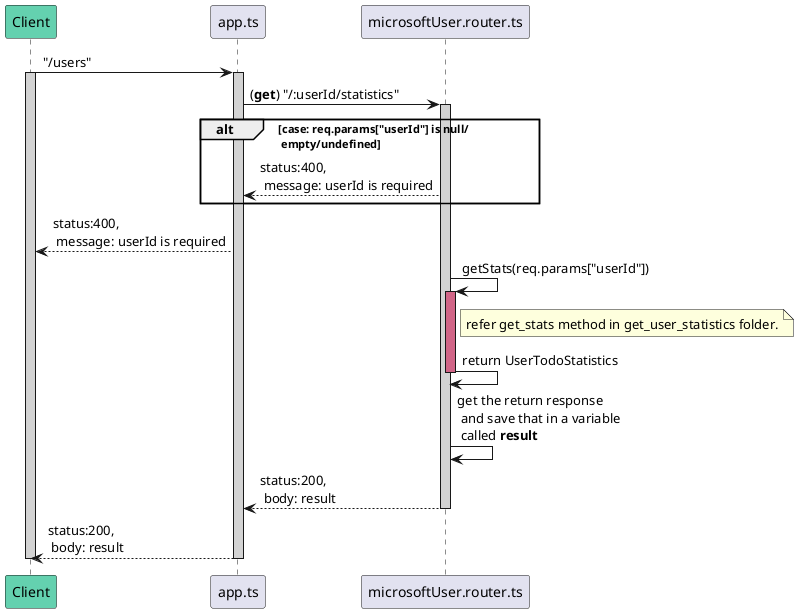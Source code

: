 @startuml get user statistics
participant Client #64D1AF
participant app.ts
participant microsoftUser.router.ts

Client -> app.ts : "/users"
activate Client #D3D3D3
    activate app.ts #D3D3D3
    app.ts -> microsoftUser.router.ts : (**get**) "/:userId/statistics"
    activate microsoftUser.router.ts #D3D3D3
        alt case: req.params["userId"] is null/\n empty/undefined
            app.ts <-- microsoftUser.router.ts : status:400,\n message: userId is required
        end
        Client <-- app.ts : status:400,\n message: userId is required
        microsoftUser.router.ts -> microsoftUser.router.ts : getStats(req.params["userId"])
        activate microsoftUser.router.ts #D16587
            note right of microsoftUser.router.ts : refer get_stats method in get_user_statistics folder.
            microsoftUser.router.ts -> microsoftUser.router.ts: return UserTodoStatistics
        deactivate microsoftUser.router.ts
        microsoftUser.router.ts -> microsoftUser.router.ts: get the return response\n and save that in a variable\n called **result**
        app.ts <-- microsoftUser.router.ts : status:200,\n body: result
    deactivate microsoftUser.router.ts
    Client <-- app.ts : status:200,\n body: result
    deactivate app.ts
deactivate Client
@enduml